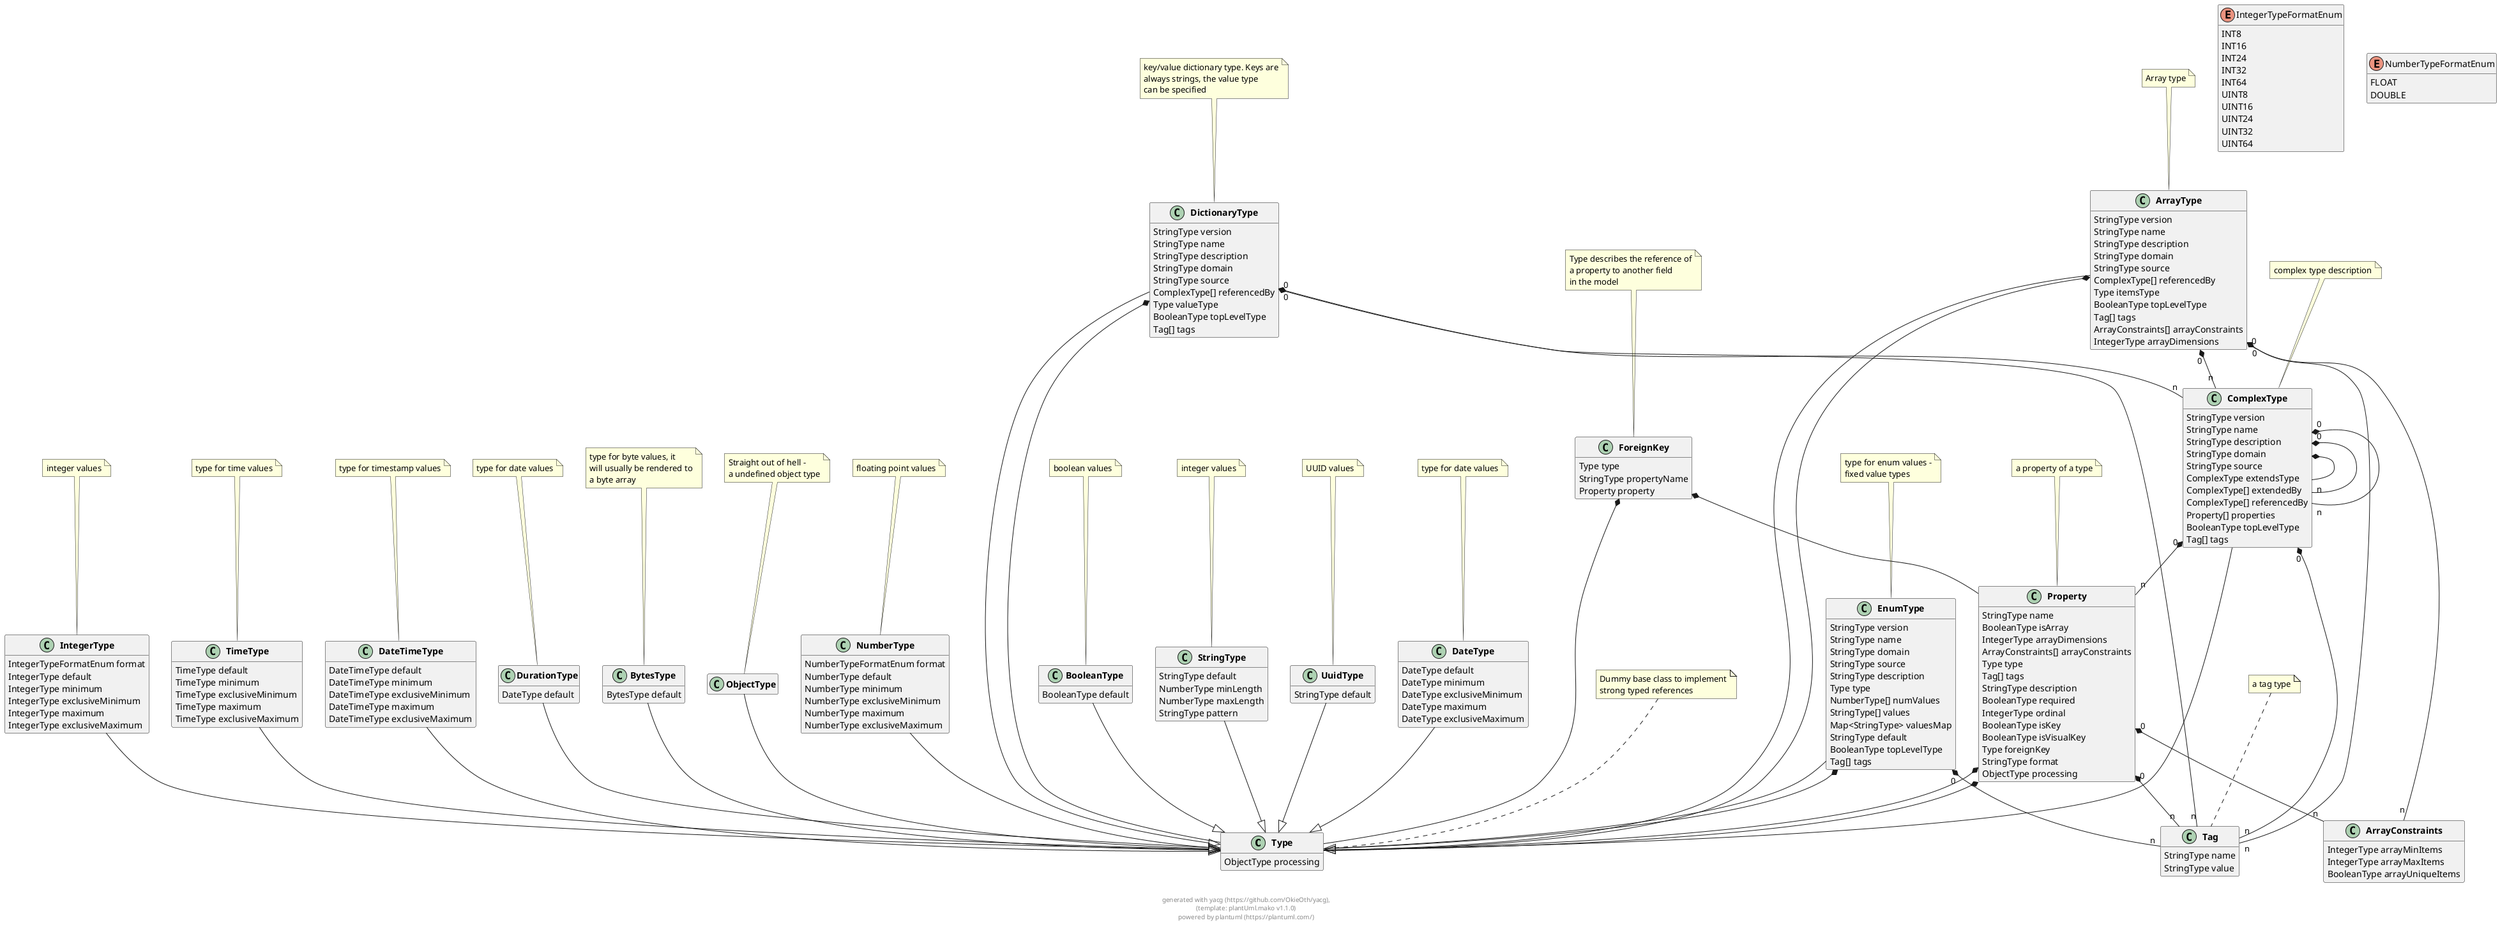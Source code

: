 
@startuml
hide empty methods
hide empty fields


class "**Type**" as Type {
        ObjectType processing
}
note top: Dummy base class to implement\nstrong typed references

 

class "**ObjectType**" as ObjectType {
}
note top: Straight out of hell -\na undefined object type

ObjectType --|> Type
 

enum "IntegerTypeFormatEnum" as IntegerTypeFormatEnum {
    INT8
    INT16
    INT24
    INT32
    INT64
    UINT8
    UINT16
    UINT24
    UINT32
    UINT64
}

class "**IntegerType**" as IntegerType {
        IntegerTypeFormatEnum format
        IntegerType default
        IntegerType minimum
        IntegerType exclusiveMinimum
        IntegerType maximum
        IntegerType exclusiveMaximum
}
note top: integer values

IntegerType --|> Type
 

enum "NumberTypeFormatEnum" as NumberTypeFormatEnum {
    FLOAT
    DOUBLE
}

class "**NumberType**" as NumberType {
        NumberTypeFormatEnum format
        NumberType default
        NumberType minimum
        NumberType exclusiveMinimum
        NumberType maximum
        NumberType exclusiveMaximum
}
note top: floating point values

NumberType --|> Type
 

class "**BooleanType**" as BooleanType {
        BooleanType default
}
note top: boolean values

BooleanType --|> Type
 

class "**StringType**" as StringType {
        StringType default
        NumberType minLength
        NumberType maxLength
        StringType pattern
}
note top: integer values

StringType --|> Type
 

class "**UuidType**" as UuidType {
        StringType default
}
note top: UUID values

UuidType --|> Type
 


class "**Tag**" as Tag {
        StringType name
        StringType value
}
note top: a tag type

 

class "**EnumType**" as EnumType {
        StringType version
        StringType name
        StringType domain
        StringType source
        StringType description
        Type type
        NumberType[] numValues
        StringType[] values
        Map<StringType> valuesMap
        StringType default
        BooleanType topLevelType
        Tag[] tags
}
note top: type for enum values -\nfixed value types

EnumType --|> Type
 

class "**DateType**" as DateType {
        DateType default
        DateType minimum
        DateType exclusiveMinimum
        DateType maximum
        DateType exclusiveMaximum
}
note top: type for date values

DateType --|> Type
 

class "**TimeType**" as TimeType {
        TimeType default
        TimeType minimum
        TimeType exclusiveMinimum
        TimeType maximum
        TimeType exclusiveMaximum
}
note top: type for time values

TimeType --|> Type
 

class "**DateTimeType**" as DateTimeType {
        DateTimeType default
        DateTimeType minimum
        DateTimeType exclusiveMinimum
        DateTimeType maximum
        DateTimeType exclusiveMaximum
}
note top: type for timestamp values

DateTimeType --|> Type
 

class "**DurationType**" as DurationType {
        DateType default
}
note top: type for date values

DurationType --|> Type
 

class "**BytesType**" as BytesType {
        BytesType default
}
note top: type for byte values, it\nwill usually be rendered to\na byte array

BytesType --|> Type
 

class "**ComplexType**" as ComplexType {
        StringType version
        StringType name
        StringType description
        StringType domain
        StringType source
        ComplexType extendsType
        ComplexType[] extendedBy
        ComplexType[] referencedBy
        Property[] properties
        BooleanType topLevelType
        Tag[] tags
}
note top: complex type description

ComplexType --|> Type
 

class "**Property**" as Property {
        StringType name
        BooleanType isArray
        IntegerType arrayDimensions
        ArrayConstraints[] arrayConstraints
        Type type
        Tag[] tags
        StringType description
        BooleanType required
        IntegerType ordinal
        BooleanType isKey
        BooleanType isVisualKey
        Type foreignKey
        StringType format
        ObjectType processing
}
note top: a property of a type

 

class "**DictionaryType**" as DictionaryType {
        StringType version
        StringType name
        StringType description
        StringType domain
        StringType source
        ComplexType[] referencedBy
        Type valueType
        BooleanType topLevelType
        Tag[] tags
}
note top: key/value dictionary type. Keys are\nalways strings, the value type\ncan be specified

DictionaryType --|> Type
 

class "**ArrayConstraints**" as ArrayConstraints {
        IntegerType arrayMinItems
        IntegerType arrayMaxItems
        BooleanType arrayUniqueItems
}

 

class "**ArrayType**" as ArrayType {
        StringType version
        StringType name
        StringType description
        StringType domain
        StringType source
        ComplexType[] referencedBy
        Type itemsType
        BooleanType topLevelType
        Tag[] tags
        ArrayConstraints[] arrayConstraints
        IntegerType arrayDimensions
}
note top: Array type

ArrayType --|> Type
 

class "**ForeignKey**" as ForeignKey {
        Type type
        StringType propertyName
        Property property
}
note top: Type describes the reference of\na property to another field\nin the model

 


    

    
    
    






    
    






    

    




    

    
    


    





EnumType  *--  Type






EnumType "0" *-- "n" Tag

    





    





    





    

    

    





ComplexType  *--  ComplexType

ComplexType "0" *-- "n" ComplexType

ComplexType "0" *-- "n" ComplexType

ComplexType "0" *-- "n" Property


ComplexType "0" *-- "n" Tag

    



Property "0" *-- "n" ArrayConstraints

Property  *--  Type

Property "0" *-- "n" Tag






Property  *--  Type



    





DictionaryType "0" *-- "n" ComplexType

DictionaryType  *--  Type


DictionaryType "0" *-- "n" Tag

    



    





ArrayType "0" *-- "n" ComplexType

ArrayType  *--  Type


ArrayType "0" *-- "n" Tag

ArrayType "0" *-- "n" ArrayConstraints


    
ForeignKey  *--  Type


ForeignKey  *--  Property


footer \ngenerated with yacg (https://github.com/OkieOth/yacg),\n(template: plantUml.mako v1.1.0)\npowered by plantuml (https://plantuml.com/)
@enduml